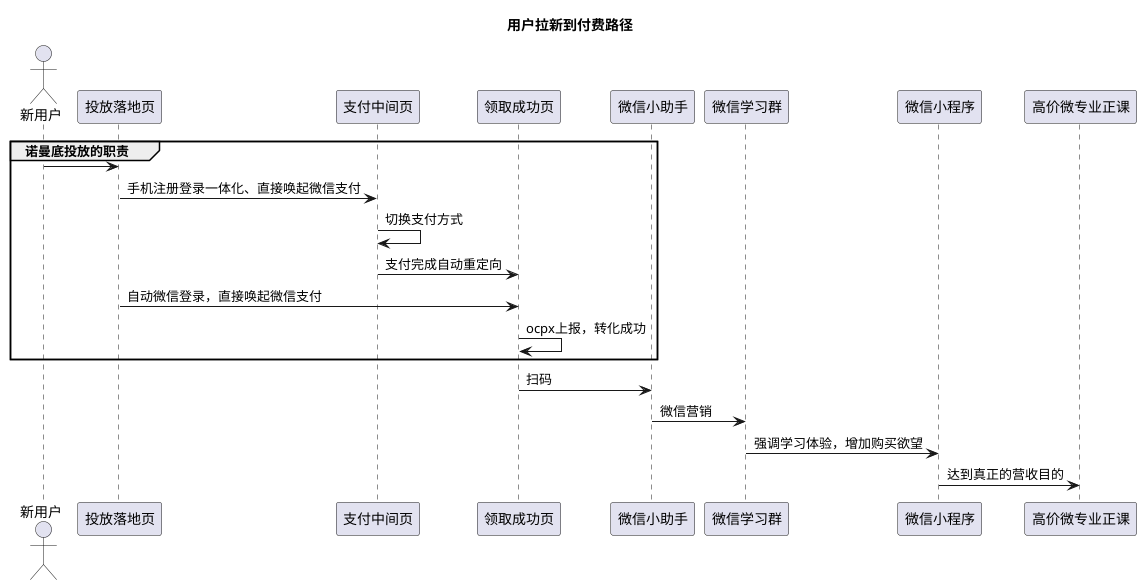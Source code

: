 @startuml
  title 用户拉新到付费路径
  actor 新用户
  group 诺曼底投放的职责
  新用户 -> 投放落地页
  投放落地页 -> 支付中间页:手机注册登录一体化、直接唤起微信支付
  支付中间页 -> 支付中间页:切换支付方式
  支付中间页 -> 领取成功页:支付完成自动重定向
  投放落地页 -> 领取成功页:自动微信登录，直接唤起微信支付
  领取成功页 -> 领取成功页:ocpx上报，转化成功
  end
  领取成功页 -> 微信小助手:扫码
  微信小助手 -> 微信学习群:微信营销
  微信学习群 -> 微信小程序:强调学习体验，增加购买欲望
  微信小程序 -> 高价微专业正课:达到真正的营收目的
@enduml